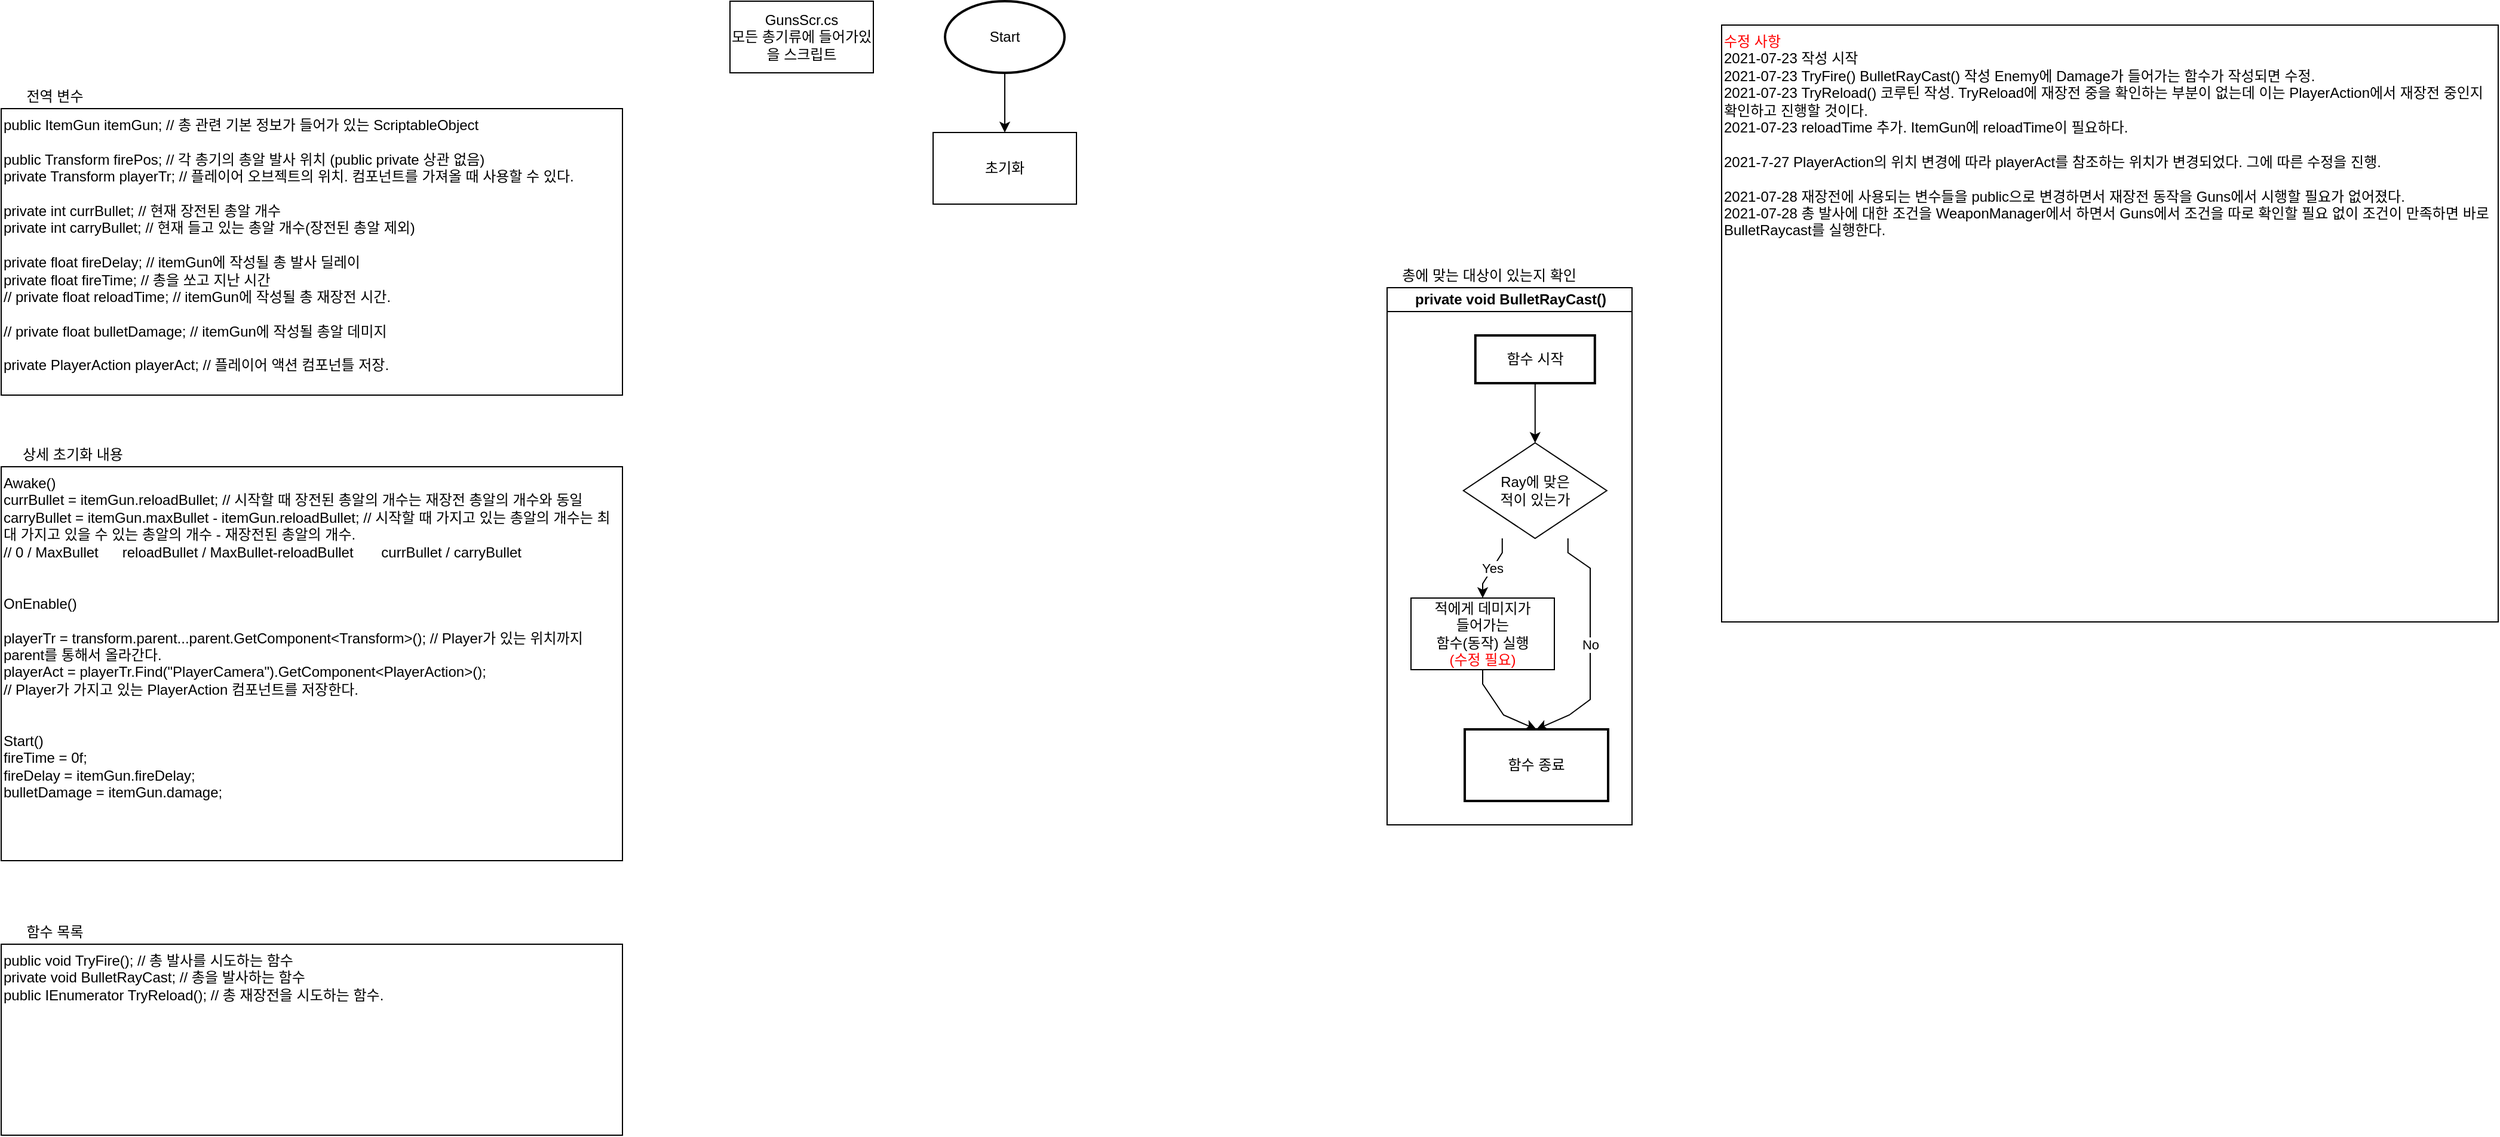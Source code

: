 <mxfile version="13.9.9" type="device"><diagram id="i7J4fkgVcflWdTZySqWl" name="페이지-1"><mxGraphModel dx="9181" dy="6200" grid="1" gridSize="10" guides="1" tooltips="1" connect="1" arrows="1" fold="1" page="1" pageScale="1" pageWidth="827" pageHeight="1169" math="0" shadow="0"><root><mxCell id="0"/><mxCell id="1" parent="0"/><mxCell id="j8AjbO2k8c1PSnYhEJNj-2" value="GunsScr.cs&lt;br&gt;모든 총기류에 들어가있을 스크립트" style="rounded=0;whiteSpace=wrap;html=1;" parent="1" vertex="1"><mxGeometry x="30" y="20" width="120" height="60" as="geometry"/></mxCell><mxCell id="j8AjbO2k8c1PSnYhEJNj-7" value="" style="edgeStyle=orthogonalEdgeStyle;rounded=0;orthogonalLoop=1;jettySize=auto;html=1;" parent="1" source="j8AjbO2k8c1PSnYhEJNj-3" target="j8AjbO2k8c1PSnYhEJNj-6" edge="1"><mxGeometry relative="1" as="geometry"/></mxCell><mxCell id="j8AjbO2k8c1PSnYhEJNj-3" value="Start" style="strokeWidth=2;html=1;shape=mxgraph.flowchart.start_2;whiteSpace=wrap;" parent="1" vertex="1"><mxGeometry x="210" y="20" width="100" height="60" as="geometry"/></mxCell><mxCell id="j8AjbO2k8c1PSnYhEJNj-4" value="&lt;font color=&quot;#ff0000&quot;&gt;수정 사항&lt;/font&gt;&lt;br&gt;2021-07-23 작성 시작&lt;br&gt;2021-07-23 TryFire() BulletRayCast() 작성 Enemy에 Damage가 들어가는 함수가 작성되면 수정.&lt;br&gt;2021-07-23 TryReload() 코루틴 작성. TryReload에 재장전 중을 확인하는 부분이 없는데 이는 PlayerAction에서 재장전 중인지 확인하고 진행할 것이다.&lt;br&gt;2021-07-23 reloadTime 추가. ItemGun에 reloadTime이 필요하다.&lt;br&gt;&lt;br&gt;2021-7-27 PlayerAction의 위치 변경에 따라 playerAct를 참조하는 위치가 변경되었다. 그에 따른 수정을 진행.&lt;br&gt;&lt;br&gt;2021-07-28 재장전에 사용되는 변수들을 public으로 변경하면서 재장전 동작을 Guns에서 시행할 필요가 없어졌다.&lt;br&gt;2021-07-28 총 발사에 대한 조건을 WeaponManager에서 하면서 Guns에서 조건을 따로 확인할 필요 없이 조건이 만족하면 바로 BulletRaycast를 실행한다." style="rounded=0;whiteSpace=wrap;html=1;align=left;verticalAlign=top;" parent="1" vertex="1"><mxGeometry x="860" y="40" width="650" height="500" as="geometry"/></mxCell><mxCell id="j8AjbO2k8c1PSnYhEJNj-6" value="초기화" style="whiteSpace=wrap;html=1;" parent="1" vertex="1"><mxGeometry x="200" y="130" width="120" height="60" as="geometry"/></mxCell><mxCell id="j8AjbO2k8c1PSnYhEJNj-8" value="Awake()&lt;br&gt;currBullet = itemGun.reloadBullet; // 시작할 때 장전된 총알의 개수는 재장전 총알의 개수와 동일&lt;br&gt;carryBullet = itemGun.maxBullet - itemGun.reloadBullet; // 시작할 때 가지고 있는 총알의 개수는 최대 가지고 있을 수 있는 총알의 개수 - 재장전된 총알의 개수.&lt;br&gt;// 0 / MaxBullet&amp;nbsp; &amp;nbsp; &amp;nbsp; reloadBullet / MaxBullet-reloadBullet&amp;nbsp; &amp;nbsp; &amp;nbsp; &amp;nbsp;currBullet / carryBullet&lt;br&gt;&lt;br&gt;&lt;br&gt;OnEnable()&lt;br&gt;&lt;br&gt;playerTr = transform.parent...parent.GetComponent&amp;lt;Transform&amp;gt;(); // Player가 있는 위치까지 parent를 통해서 올라간다.&lt;br&gt;playerAct = playerTr.Find(&quot;PlayerCamera&quot;).GetComponent&amp;lt;PlayerAction&amp;gt;();&lt;br&gt;// Player가 가지고 있는 PlayerAction 컴포넌트를 저장한다.&lt;br&gt;&lt;br&gt;&lt;br&gt;Start()&lt;br&gt;fireTime = 0f;&lt;br&gt;fireDelay = itemGun.fireDelay;&lt;br&gt;bulletDamage = itemGun.damage;" style="rounded=0;whiteSpace=wrap;html=1;align=left;verticalAlign=top;" parent="1" vertex="1"><mxGeometry x="-580" y="410" width="520" height="330" as="geometry"/></mxCell><mxCell id="j8AjbO2k8c1PSnYhEJNj-9" value="상세 초기화 내용" style="text;html=1;strokeColor=none;fillColor=none;align=center;verticalAlign=middle;whiteSpace=wrap;rounded=0;" parent="1" vertex="1"><mxGeometry x="-580" y="390" width="120" height="20" as="geometry"/></mxCell><mxCell id="j8AjbO2k8c1PSnYhEJNj-10" value="public ItemGun itemGun; // 총 관련 기본 정보가 들어가 있는 ScriptableObject&lt;br&gt;&lt;br&gt;public Transform firePos; // 각 총기의 총알 발사 위치 (public private 상관 없음)&lt;br&gt;private Transform playerTr; // 플레이어 오브젝트의 위치. 컴포넌트를 가져올 때 사용할 수 있다.&lt;br&gt;&lt;br&gt;private int currBullet; // 현재 장전된 총알 개수&lt;br&gt;private int carryBullet; // 현재 들고 있는 총알 개수(장전된 총알 제외)&lt;br&gt;&lt;br&gt;private float fireDelay; // itemGun에 작성될 총 발사 딜레이&lt;br&gt;private float fireTime; // 총을 쏘고 지난 시간&lt;br&gt;// private float reloadTime; // itemGun에 작성될 총 재장전 시간.&lt;br&gt;&lt;br&gt;// private float bulletDamage; // itemGun에 작성될 총알 데미지&lt;br&gt;&lt;br&gt;private PlayerAction playerAct; // 플레이어 액션 컴포넌틀 저장." style="rounded=0;whiteSpace=wrap;html=1;align=left;verticalAlign=top;" parent="1" vertex="1"><mxGeometry x="-580" y="110" width="520" height="240" as="geometry"/></mxCell><mxCell id="j8AjbO2k8c1PSnYhEJNj-11" value="전역 변수" style="text;html=1;strokeColor=none;fillColor=none;align=center;verticalAlign=middle;whiteSpace=wrap;rounded=0;" parent="1" vertex="1"><mxGeometry x="-580" y="90" width="90" height="20" as="geometry"/></mxCell><mxCell id="j8AjbO2k8c1PSnYhEJNj-107" value="private void BulletRayCast()" style="swimlane;html=1;startSize=20;horizontal=1;childLayout=flowLayout;flowOrientation=north;resizable=0;interRankCellSpacing=50;containerType=tree;align=center;" parent="1" vertex="1"><mxGeometry x="580" y="260" width="205" height="450" as="geometry"/></mxCell><mxCell id="j8AjbO2k8c1PSnYhEJNj-117" style="edgeStyle=orthogonalEdgeStyle;rounded=0;orthogonalLoop=1;jettySize=auto;html=1;entryX=0.5;entryY=0;entryDx=0;entryDy=0;entryPerimeter=0;noEdgeStyle=1;orthogonal=1;" parent="j8AjbO2k8c1PSnYhEJNj-107" source="j8AjbO2k8c1PSnYhEJNj-108" target="j8AjbO2k8c1PSnYhEJNj-116" edge="1"><mxGeometry relative="1" as="geometry"><Array as="points"><mxPoint x="123.889" y="92"/><mxPoint x="123.889" y="118"/></Array></mxGeometry></mxCell><mxCell id="j8AjbO2k8c1PSnYhEJNj-108" value="함수 시작" style="whiteSpace=wrap;html=1;strokeWidth=2;" parent="j8AjbO2k8c1PSnYhEJNj-107" vertex="1"><mxGeometry x="73.889" y="40" width="100" height="40" as="geometry"/></mxCell><mxCell id="j8AjbO2k8c1PSnYhEJNj-119" value="Yes" style="edgeStyle=orthogonalEdgeStyle;rounded=0;orthogonalLoop=1;jettySize=auto;html=1;entryX=0.5;entryY=0;entryDx=0;entryDy=0;noEdgeStyle=1;orthogonal=1;" parent="j8AjbO2k8c1PSnYhEJNj-107" source="j8AjbO2k8c1PSnYhEJNj-116" target="j8AjbO2k8c1PSnYhEJNj-118" edge="1"><mxGeometry relative="1" as="geometry"><Array as="points"><mxPoint x="96.389" y="222"/><mxPoint x="80" y="248"/></Array></mxGeometry></mxCell><mxCell id="j8AjbO2k8c1PSnYhEJNj-116" value="Ray에 맞은&lt;br&gt;적이 있는가" style="html=1;shape=mxgraph.flowchart.decision;whiteSpace=wrap;align=center;" parent="j8AjbO2k8c1PSnYhEJNj-107" vertex="1"><mxGeometry x="63.889" y="130" width="120" height="80" as="geometry"/></mxCell><mxCell id="j8AjbO2k8c1PSnYhEJNj-124" style="edgeStyle=orthogonalEdgeStyle;rounded=0;orthogonalLoop=1;jettySize=auto;html=1;entryX=0.5;entryY=0;entryDx=0;entryDy=0;noEdgeStyle=1;orthogonal=1;" parent="j8AjbO2k8c1PSnYhEJNj-107" source="j8AjbO2k8c1PSnYhEJNj-118" target="j8AjbO2k8c1PSnYhEJNj-123" edge="1"><mxGeometry relative="1" as="geometry"><Array as="points"><mxPoint x="80" y="332"/><mxPoint x="97.5" y="358"/></Array></mxGeometry></mxCell><mxCell id="j8AjbO2k8c1PSnYhEJNj-118" value="적에게 데미지가&lt;br&gt;들어가는&lt;br&gt;함수(동작) 실행&lt;br&gt;&lt;font color=&quot;#ff0000&quot;&gt;(수정 필요)&lt;/font&gt;" style="rounded=0;whiteSpace=wrap;html=1;align=center;" parent="j8AjbO2k8c1PSnYhEJNj-107" vertex="1"><mxGeometry x="20" y="260" width="120" height="60" as="geometry"/></mxCell><mxCell id="j8AjbO2k8c1PSnYhEJNj-122" value="No" style="edgeStyle=orthogonalEdgeStyle;rounded=0;orthogonalLoop=1;jettySize=auto;html=1;entryX=0.5;entryY=0;entryDx=0;entryDy=0;noEdgeStyle=1;orthogonal=1;" parent="j8AjbO2k8c1PSnYhEJNj-107" source="j8AjbO2k8c1PSnYhEJNj-116" target="j8AjbO2k8c1PSnYhEJNj-123" edge="1"><mxGeometry relative="1" as="geometry"><mxPoint x="990" y="860" as="sourcePoint"/><Array as="points"><mxPoint x="151.389" y="222"/><mxPoint x="170" y="235"/><mxPoint x="170" y="345"/><mxPoint x="152.5" y="358"/></Array></mxGeometry></mxCell><mxCell id="j8AjbO2k8c1PSnYhEJNj-123" value="함수 종료" style="rounded=0;whiteSpace=wrap;html=1;align=center;strokeWidth=2;" parent="j8AjbO2k8c1PSnYhEJNj-107" vertex="1"><mxGeometry x="65" y="370" width="120" height="60" as="geometry"/></mxCell><mxCell id="5roG2V7iUDXgjKk8IlB9-1" value="public void TryFire(); // 총 발사를 시도하는 함수&lt;br&gt;private void BulletRayCast; // 총을 발사하는 함수&lt;br&gt;public IEnumerator TryReload(); // 총 재장전을 시도하는 함수." style="rounded=0;whiteSpace=wrap;html=1;align=left;verticalAlign=top;" parent="1" vertex="1"><mxGeometry x="-580" y="810" width="520" height="160" as="geometry"/></mxCell><mxCell id="5roG2V7iUDXgjKk8IlB9-2" value="함수 목록" style="text;html=1;strokeColor=none;fillColor=none;align=center;verticalAlign=middle;whiteSpace=wrap;rounded=0;" parent="1" vertex="1"><mxGeometry x="-580" y="790" width="90" height="20" as="geometry"/></mxCell><mxCell id="Lv45i_FK6DOF3p4MilIP-1" value="총에 맞는 대상이 있는지 확인" style="text;html=1;align=center;verticalAlign=middle;resizable=0;points=[];autosize=1;" parent="1" vertex="1"><mxGeometry x="580" y="240" width="170" height="20" as="geometry"/></mxCell></root></mxGraphModel></diagram></mxfile>